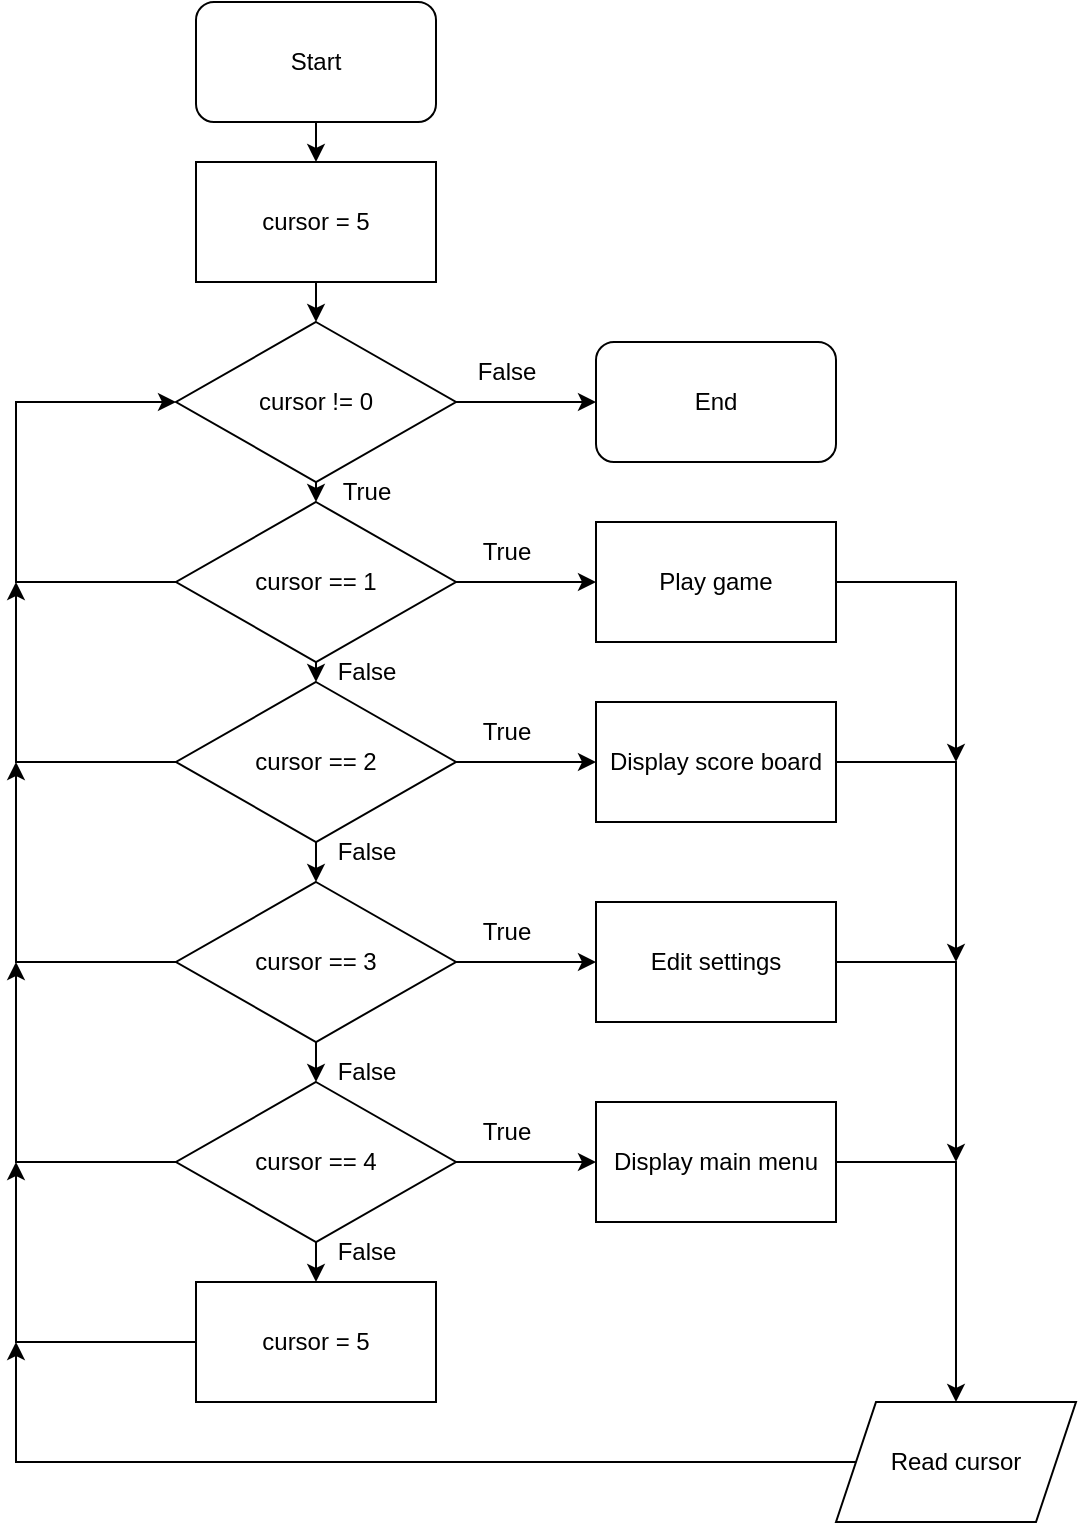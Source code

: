 <mxfile>
    <diagram id="VJps-D7fF0JbsY6p_9f8" name="Page-1">
        <mxGraphModel dx="641" dy="996" grid="1" gridSize="10" guides="1" tooltips="1" connect="1" arrows="1" fold="1" page="0" pageScale="1" pageWidth="850" pageHeight="1100" math="0" shadow="0">
            <root>
                <mxCell id="0"/>
                <mxCell id="1" parent="0"/>
                <mxCell id="9" style="edgeStyle=none;html=1;exitX=1;exitY=0.5;exitDx=0;exitDy=0;entryX=0;entryY=0.5;entryDx=0;entryDy=0;" edge="1" parent="1" source="6" target="8">
                    <mxGeometry relative="1" as="geometry"/>
                </mxCell>
                <mxCell id="12" style="edgeStyle=none;html=1;exitX=0.5;exitY=1;exitDx=0;exitDy=0;entryX=0.5;entryY=0;entryDx=0;entryDy=0;" edge="1" parent="1" source="6" target="11">
                    <mxGeometry relative="1" as="geometry"/>
                </mxCell>
                <mxCell id="6" value="cursor != 0" style="rhombus;whiteSpace=wrap;html=1;" vertex="1" parent="1">
                    <mxGeometry x="310" y="80" width="140" height="80" as="geometry"/>
                </mxCell>
                <mxCell id="32" style="edgeStyle=none;rounded=0;html=1;exitX=0.5;exitY=1;exitDx=0;exitDy=0;entryX=0.5;entryY=0;entryDx=0;entryDy=0;" edge="1" parent="1" source="7" target="30">
                    <mxGeometry relative="1" as="geometry"/>
                </mxCell>
                <mxCell id="7" value="Start" style="rounded=1;whiteSpace=wrap;html=1;" vertex="1" parent="1">
                    <mxGeometry x="320" y="-80" width="120" height="60" as="geometry"/>
                </mxCell>
                <mxCell id="8" value="End" style="rounded=1;whiteSpace=wrap;html=1;" vertex="1" parent="1">
                    <mxGeometry x="520" y="90" width="120" height="60" as="geometry"/>
                </mxCell>
                <mxCell id="10" value="False" style="text;html=1;align=center;verticalAlign=middle;resizable=0;points=[];autosize=1;strokeColor=none;fillColor=none;" vertex="1" parent="1">
                    <mxGeometry x="450" y="90" width="50" height="30" as="geometry"/>
                </mxCell>
                <mxCell id="14" style="edgeStyle=none;html=1;exitX=1;exitY=0.5;exitDx=0;exitDy=0;entryX=0;entryY=0.5;entryDx=0;entryDy=0;" edge="1" parent="1" source="11" target="13">
                    <mxGeometry relative="1" as="geometry"/>
                </mxCell>
                <mxCell id="18" style="edgeStyle=none;html=1;exitX=0.5;exitY=1;exitDx=0;exitDy=0;entryX=0.5;entryY=0;entryDx=0;entryDy=0;" edge="1" parent="1" source="11" target="16">
                    <mxGeometry relative="1" as="geometry"/>
                </mxCell>
                <mxCell id="20" style="edgeStyle=none;html=1;exitX=0;exitY=0.5;exitDx=0;exitDy=0;entryX=0;entryY=0.5;entryDx=0;entryDy=0;rounded=0;" edge="1" parent="1" source="11" target="6">
                    <mxGeometry relative="1" as="geometry">
                        <Array as="points">
                            <mxPoint x="230" y="210"/>
                            <mxPoint x="230" y="120"/>
                        </Array>
                    </mxGeometry>
                </mxCell>
                <mxCell id="11" value="cursor == 1" style="rhombus;whiteSpace=wrap;html=1;" vertex="1" parent="1">
                    <mxGeometry x="310" y="170" width="140" height="80" as="geometry"/>
                </mxCell>
                <mxCell id="54" style="edgeStyle=none;rounded=0;html=1;exitX=1;exitY=0.5;exitDx=0;exitDy=0;" edge="1" parent="1" source="13">
                    <mxGeometry relative="1" as="geometry">
                        <mxPoint x="700.0" y="300" as="targetPoint"/>
                        <Array as="points">
                            <mxPoint x="700" y="210"/>
                        </Array>
                    </mxGeometry>
                </mxCell>
                <mxCell id="13" value="Play game" style="rounded=0;whiteSpace=wrap;html=1;" vertex="1" parent="1">
                    <mxGeometry x="520" y="180" width="120" height="60" as="geometry"/>
                </mxCell>
                <mxCell id="15" style="edgeStyle=none;html=1;exitX=1;exitY=0.5;exitDx=0;exitDy=0;entryX=0;entryY=0.5;entryDx=0;entryDy=0;" edge="1" parent="1" source="16" target="17">
                    <mxGeometry relative="1" as="geometry"/>
                </mxCell>
                <mxCell id="22" style="edgeStyle=none;rounded=0;html=1;exitX=0;exitY=0.5;exitDx=0;exitDy=0;" edge="1" parent="1" source="16">
                    <mxGeometry relative="1" as="geometry">
                        <mxPoint x="230" y="210" as="targetPoint"/>
                        <Array as="points">
                            <mxPoint x="230" y="300"/>
                        </Array>
                    </mxGeometry>
                </mxCell>
                <mxCell id="41" style="edgeStyle=none;rounded=0;html=1;exitX=0.5;exitY=1;exitDx=0;exitDy=0;entryX=0.5;entryY=0;entryDx=0;entryDy=0;" edge="1" parent="1" source="16" target="24">
                    <mxGeometry relative="1" as="geometry"/>
                </mxCell>
                <mxCell id="16" value="cursor == 2" style="rhombus;whiteSpace=wrap;html=1;" vertex="1" parent="1">
                    <mxGeometry x="310" y="260" width="140" height="80" as="geometry"/>
                </mxCell>
                <mxCell id="53" style="edgeStyle=none;rounded=0;html=1;exitX=1;exitY=0.5;exitDx=0;exitDy=0;" edge="1" parent="1" source="17">
                    <mxGeometry relative="1" as="geometry">
                        <mxPoint x="700.0" y="400" as="targetPoint"/>
                        <Array as="points">
                            <mxPoint x="700" y="300"/>
                        </Array>
                    </mxGeometry>
                </mxCell>
                <mxCell id="17" value="Display score board" style="rounded=0;whiteSpace=wrap;html=1;" vertex="1" parent="1">
                    <mxGeometry x="520" y="270" width="120" height="60" as="geometry"/>
                </mxCell>
                <mxCell id="19" value="True" style="text;html=1;align=center;verticalAlign=middle;resizable=0;points=[];autosize=1;strokeColor=none;fillColor=none;" vertex="1" parent="1">
                    <mxGeometry x="380" y="150" width="50" height="30" as="geometry"/>
                </mxCell>
                <mxCell id="23" style="edgeStyle=none;html=1;exitX=1;exitY=0.5;exitDx=0;exitDy=0;entryX=0;entryY=0.5;entryDx=0;entryDy=0;" edge="1" parent="1" source="24" target="25">
                    <mxGeometry relative="1" as="geometry"/>
                </mxCell>
                <mxCell id="38" style="edgeStyle=none;rounded=0;html=1;exitX=0;exitY=0.5;exitDx=0;exitDy=0;" edge="1" parent="1" source="24">
                    <mxGeometry relative="1" as="geometry">
                        <mxPoint x="230" y="300" as="targetPoint"/>
                        <Array as="points">
                            <mxPoint x="230" y="400"/>
                        </Array>
                    </mxGeometry>
                </mxCell>
                <mxCell id="42" style="edgeStyle=none;rounded=0;html=1;exitX=0.5;exitY=1;exitDx=0;exitDy=0;entryX=0.5;entryY=0;entryDx=0;entryDy=0;" edge="1" parent="1" source="24" target="27">
                    <mxGeometry relative="1" as="geometry"/>
                </mxCell>
                <mxCell id="24" value="cursor == 3" style="rhombus;whiteSpace=wrap;html=1;" vertex="1" parent="1">
                    <mxGeometry x="310" y="360" width="140" height="80" as="geometry"/>
                </mxCell>
                <mxCell id="52" style="edgeStyle=none;rounded=0;html=1;exitX=1;exitY=0.5;exitDx=0;exitDy=0;" edge="1" parent="1" source="25">
                    <mxGeometry relative="1" as="geometry">
                        <mxPoint x="700.0" y="500" as="targetPoint"/>
                        <Array as="points">
                            <mxPoint x="700" y="400"/>
                        </Array>
                    </mxGeometry>
                </mxCell>
                <mxCell id="25" value="Edit settings" style="rounded=0;whiteSpace=wrap;html=1;" vertex="1" parent="1">
                    <mxGeometry x="520" y="370" width="120" height="60" as="geometry"/>
                </mxCell>
                <mxCell id="26" style="edgeStyle=none;html=1;exitX=1;exitY=0.5;exitDx=0;exitDy=0;entryX=0;entryY=0.5;entryDx=0;entryDy=0;" edge="1" parent="1" source="27" target="28">
                    <mxGeometry relative="1" as="geometry"/>
                </mxCell>
                <mxCell id="36" style="edgeStyle=none;rounded=0;html=1;exitX=0.5;exitY=1;exitDx=0;exitDy=0;entryX=0.5;entryY=0;entryDx=0;entryDy=0;" edge="1" parent="1" source="27" target="35">
                    <mxGeometry relative="1" as="geometry"/>
                </mxCell>
                <mxCell id="39" style="edgeStyle=none;rounded=0;html=1;exitX=0;exitY=0.5;exitDx=0;exitDy=0;" edge="1" parent="1" source="27">
                    <mxGeometry relative="1" as="geometry">
                        <mxPoint x="230" y="400" as="targetPoint"/>
                        <Array as="points">
                            <mxPoint x="230" y="500"/>
                        </Array>
                    </mxGeometry>
                </mxCell>
                <mxCell id="27" value="cursor == 4" style="rhombus;whiteSpace=wrap;html=1;" vertex="1" parent="1">
                    <mxGeometry x="310" y="460" width="140" height="80" as="geometry"/>
                </mxCell>
                <mxCell id="51" style="edgeStyle=none;rounded=0;html=1;exitX=1;exitY=0.5;exitDx=0;exitDy=0;entryX=0.5;entryY=0;entryDx=0;entryDy=0;" edge="1" parent="1" source="28" target="34">
                    <mxGeometry relative="1" as="geometry">
                        <Array as="points">
                            <mxPoint x="700" y="500"/>
                        </Array>
                    </mxGeometry>
                </mxCell>
                <mxCell id="28" value="Display main menu" style="rounded=0;whiteSpace=wrap;html=1;" vertex="1" parent="1">
                    <mxGeometry x="520" y="470" width="120" height="60" as="geometry"/>
                </mxCell>
                <mxCell id="31" style="edgeStyle=none;rounded=0;html=1;exitX=0.5;exitY=1;exitDx=0;exitDy=0;entryX=0.5;entryY=0;entryDx=0;entryDy=0;" edge="1" parent="1" source="30" target="6">
                    <mxGeometry relative="1" as="geometry"/>
                </mxCell>
                <mxCell id="30" value="cursor = 5" style="rounded=0;whiteSpace=wrap;html=1;" vertex="1" parent="1">
                    <mxGeometry x="320" width="120" height="60" as="geometry"/>
                </mxCell>
                <mxCell id="33" value="True" style="text;html=1;align=center;verticalAlign=middle;resizable=0;points=[];autosize=1;strokeColor=none;fillColor=none;" vertex="1" parent="1">
                    <mxGeometry x="450" y="180" width="50" height="30" as="geometry"/>
                </mxCell>
                <mxCell id="55" style="edgeStyle=none;rounded=0;html=1;exitX=0;exitY=0.5;exitDx=0;exitDy=0;" edge="1" parent="1" source="34">
                    <mxGeometry relative="1" as="geometry">
                        <mxPoint x="230" y="590" as="targetPoint"/>
                        <Array as="points">
                            <mxPoint x="230" y="650"/>
                        </Array>
                    </mxGeometry>
                </mxCell>
                <mxCell id="34" value="Read cursor" style="shape=parallelogram;perimeter=parallelogramPerimeter;whiteSpace=wrap;html=1;fixedSize=1;" vertex="1" parent="1">
                    <mxGeometry x="640" y="620" width="120" height="60" as="geometry"/>
                </mxCell>
                <mxCell id="40" style="edgeStyle=none;rounded=0;html=1;exitX=0;exitY=0.5;exitDx=0;exitDy=0;" edge="1" parent="1" source="35">
                    <mxGeometry relative="1" as="geometry">
                        <mxPoint x="230" y="500" as="targetPoint"/>
                        <Array as="points">
                            <mxPoint x="230" y="590"/>
                        </Array>
                    </mxGeometry>
                </mxCell>
                <mxCell id="35" value="cursor = 5" style="rounded=0;whiteSpace=wrap;html=1;" vertex="1" parent="1">
                    <mxGeometry x="320" y="560" width="120" height="60" as="geometry"/>
                </mxCell>
                <mxCell id="43" value="True" style="text;html=1;align=center;verticalAlign=middle;resizable=0;points=[];autosize=1;strokeColor=none;fillColor=none;" vertex="1" parent="1">
                    <mxGeometry x="450" y="270" width="50" height="30" as="geometry"/>
                </mxCell>
                <mxCell id="44" value="True" style="text;html=1;align=center;verticalAlign=middle;resizable=0;points=[];autosize=1;strokeColor=none;fillColor=none;" vertex="1" parent="1">
                    <mxGeometry x="450" y="370" width="50" height="30" as="geometry"/>
                </mxCell>
                <mxCell id="45" value="True" style="text;html=1;align=center;verticalAlign=middle;resizable=0;points=[];autosize=1;strokeColor=none;fillColor=none;" vertex="1" parent="1">
                    <mxGeometry x="450" y="470" width="50" height="30" as="geometry"/>
                </mxCell>
                <mxCell id="46" value="False" style="text;html=1;align=center;verticalAlign=middle;resizable=0;points=[];autosize=1;strokeColor=none;fillColor=none;" vertex="1" parent="1">
                    <mxGeometry x="380" y="240" width="50" height="30" as="geometry"/>
                </mxCell>
                <mxCell id="47" value="False" style="text;html=1;align=center;verticalAlign=middle;resizable=0;points=[];autosize=1;strokeColor=none;fillColor=none;" vertex="1" parent="1">
                    <mxGeometry x="380" y="330" width="50" height="30" as="geometry"/>
                </mxCell>
                <mxCell id="48" value="False" style="text;html=1;align=center;verticalAlign=middle;resizable=0;points=[];autosize=1;strokeColor=none;fillColor=none;" vertex="1" parent="1">
                    <mxGeometry x="380" y="440" width="50" height="30" as="geometry"/>
                </mxCell>
                <mxCell id="49" value="False" style="text;html=1;align=center;verticalAlign=middle;resizable=0;points=[];autosize=1;strokeColor=none;fillColor=none;" vertex="1" parent="1">
                    <mxGeometry x="380" y="530" width="50" height="30" as="geometry"/>
                </mxCell>
            </root>
        </mxGraphModel>
    </diagram>
</mxfile>